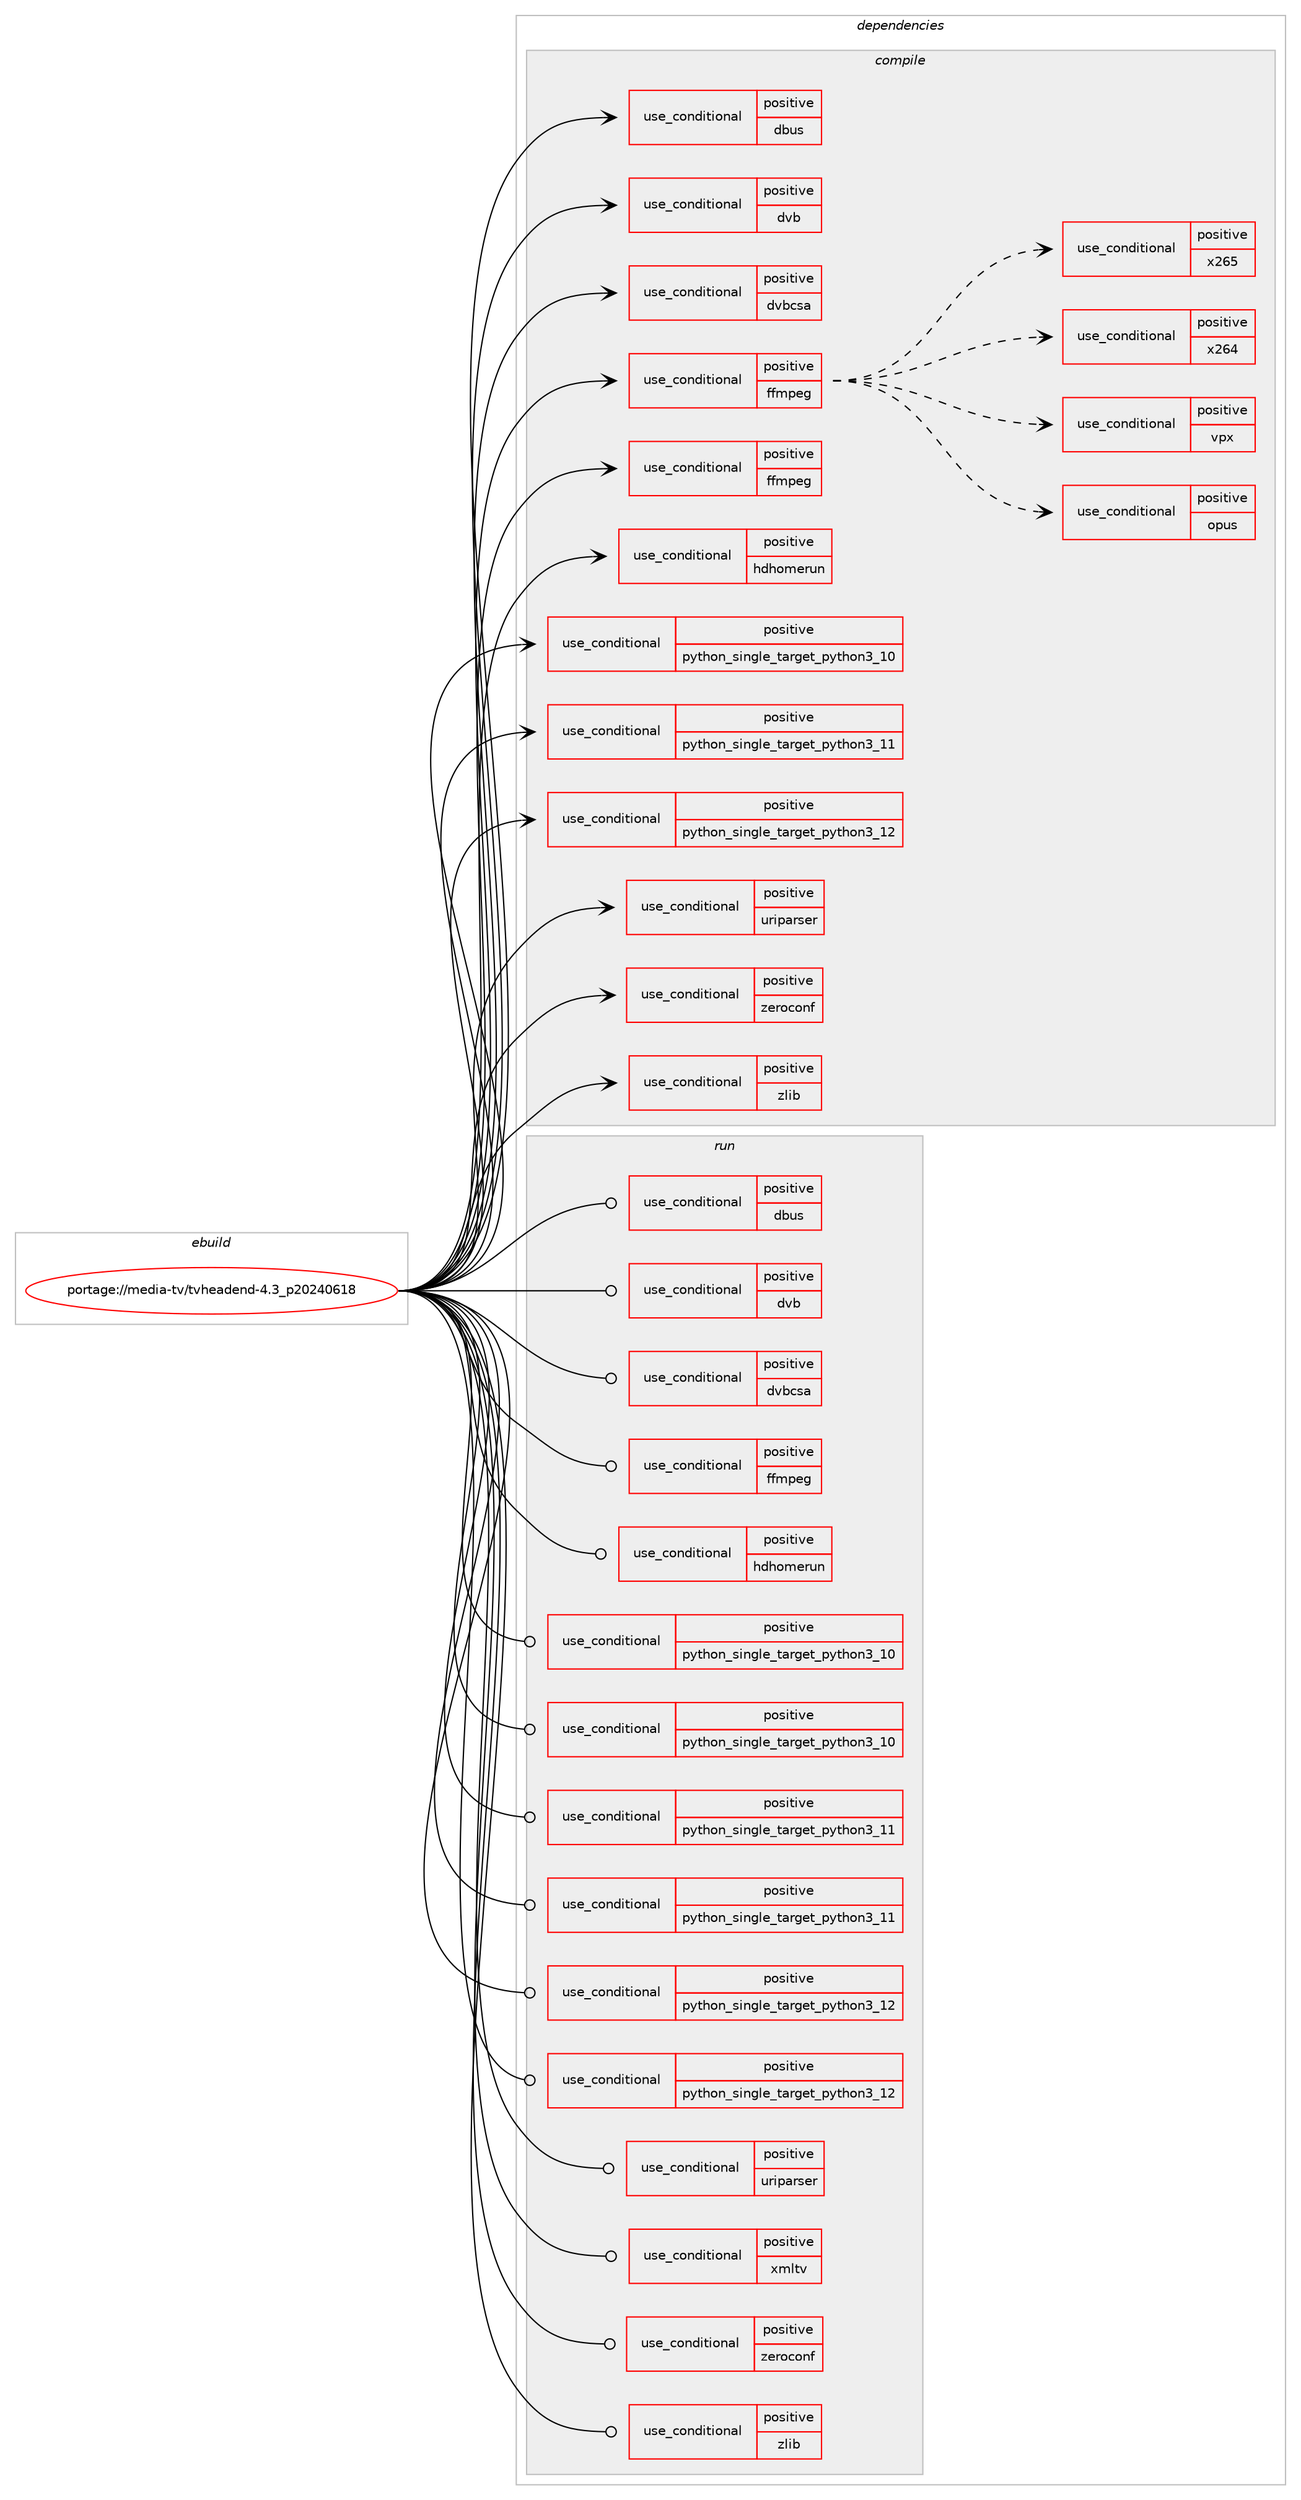 digraph prolog {

# *************
# Graph options
# *************

newrank=true;
concentrate=true;
compound=true;
graph [rankdir=LR,fontname=Helvetica,fontsize=10,ranksep=1.5];#, ranksep=2.5, nodesep=0.2];
edge  [arrowhead=vee];
node  [fontname=Helvetica,fontsize=10];

# **********
# The ebuild
# **********

subgraph cluster_leftcol {
color=gray;
rank=same;
label=<<i>ebuild</i>>;
id [label="portage://media-tv/tvheadend-4.3_p20240618", color=red, width=4, href="../media-tv/tvheadend-4.3_p20240618.svg"];
}

# ****************
# The dependencies
# ****************

subgraph cluster_midcol {
color=gray;
label=<<i>dependencies</i>>;
subgraph cluster_compile {
fillcolor="#eeeeee";
style=filled;
label=<<i>compile</i>>;
subgraph cond80668 {
dependency167124 [label=<<TABLE BORDER="0" CELLBORDER="1" CELLSPACING="0" CELLPADDING="4"><TR><TD ROWSPAN="3" CELLPADDING="10">use_conditional</TD></TR><TR><TD>positive</TD></TR><TR><TD>dbus</TD></TR></TABLE>>, shape=none, color=red];
# *** BEGIN UNKNOWN DEPENDENCY TYPE (TODO) ***
# dependency167124 -> package_dependency(portage://media-tv/tvheadend-4.3_p20240618,install,no,sys-apps,dbus,none,[,,],[],[])
# *** END UNKNOWN DEPENDENCY TYPE (TODO) ***

}
id:e -> dependency167124:w [weight=20,style="solid",arrowhead="vee"];
subgraph cond80669 {
dependency167125 [label=<<TABLE BORDER="0" CELLBORDER="1" CELLSPACING="0" CELLPADDING="4"><TR><TD ROWSPAN="3" CELLPADDING="10">use_conditional</TD></TR><TR><TD>positive</TD></TR><TR><TD>dvb</TD></TR></TABLE>>, shape=none, color=red];
# *** BEGIN UNKNOWN DEPENDENCY TYPE (TODO) ***
# dependency167125 -> package_dependency(portage://media-tv/tvheadend-4.3_p20240618,install,no,sys-kernel,linux-headers,none,[,,],[],[])
# *** END UNKNOWN DEPENDENCY TYPE (TODO) ***

}
id:e -> dependency167125:w [weight=20,style="solid",arrowhead="vee"];
subgraph cond80670 {
dependency167126 [label=<<TABLE BORDER="0" CELLBORDER="1" CELLSPACING="0" CELLPADDING="4"><TR><TD ROWSPAN="3" CELLPADDING="10">use_conditional</TD></TR><TR><TD>positive</TD></TR><TR><TD>dvbcsa</TD></TR></TABLE>>, shape=none, color=red];
# *** BEGIN UNKNOWN DEPENDENCY TYPE (TODO) ***
# dependency167126 -> package_dependency(portage://media-tv/tvheadend-4.3_p20240618,install,no,media-libs,libdvbcsa,none,[,,],[],[])
# *** END UNKNOWN DEPENDENCY TYPE (TODO) ***

}
id:e -> dependency167126:w [weight=20,style="solid",arrowhead="vee"];
subgraph cond80671 {
dependency167127 [label=<<TABLE BORDER="0" CELLBORDER="1" CELLSPACING="0" CELLPADDING="4"><TR><TD ROWSPAN="3" CELLPADDING="10">use_conditional</TD></TR><TR><TD>positive</TD></TR><TR><TD>ffmpeg</TD></TR></TABLE>>, shape=none, color=red];
subgraph cond80672 {
dependency167128 [label=<<TABLE BORDER="0" CELLBORDER="1" CELLSPACING="0" CELLPADDING="4"><TR><TD ROWSPAN="3" CELLPADDING="10">use_conditional</TD></TR><TR><TD>positive</TD></TR><TR><TD>opus</TD></TR></TABLE>>, shape=none, color=red];
# *** BEGIN UNKNOWN DEPENDENCY TYPE (TODO) ***
# dependency167128 -> package_dependency(portage://media-tv/tvheadend-4.3_p20240618,install,no,media-libs,opus,none,[,,],[],[])
# *** END UNKNOWN DEPENDENCY TYPE (TODO) ***

}
dependency167127:e -> dependency167128:w [weight=20,style="dashed",arrowhead="vee"];
subgraph cond80673 {
dependency167129 [label=<<TABLE BORDER="0" CELLBORDER="1" CELLSPACING="0" CELLPADDING="4"><TR><TD ROWSPAN="3" CELLPADDING="10">use_conditional</TD></TR><TR><TD>positive</TD></TR><TR><TD>vpx</TD></TR></TABLE>>, shape=none, color=red];
# *** BEGIN UNKNOWN DEPENDENCY TYPE (TODO) ***
# dependency167129 -> package_dependency(portage://media-tv/tvheadend-4.3_p20240618,install,no,media-libs,libvpx,none,[,,],[],[])
# *** END UNKNOWN DEPENDENCY TYPE (TODO) ***

}
dependency167127:e -> dependency167129:w [weight=20,style="dashed",arrowhead="vee"];
subgraph cond80674 {
dependency167130 [label=<<TABLE BORDER="0" CELLBORDER="1" CELLSPACING="0" CELLPADDING="4"><TR><TD ROWSPAN="3" CELLPADDING="10">use_conditional</TD></TR><TR><TD>positive</TD></TR><TR><TD>x264</TD></TR></TABLE>>, shape=none, color=red];
# *** BEGIN UNKNOWN DEPENDENCY TYPE (TODO) ***
# dependency167130 -> package_dependency(portage://media-tv/tvheadend-4.3_p20240618,install,no,media-libs,x264,none,[,,],[],[])
# *** END UNKNOWN DEPENDENCY TYPE (TODO) ***

}
dependency167127:e -> dependency167130:w [weight=20,style="dashed",arrowhead="vee"];
subgraph cond80675 {
dependency167131 [label=<<TABLE BORDER="0" CELLBORDER="1" CELLSPACING="0" CELLPADDING="4"><TR><TD ROWSPAN="3" CELLPADDING="10">use_conditional</TD></TR><TR><TD>positive</TD></TR><TR><TD>x265</TD></TR></TABLE>>, shape=none, color=red];
# *** BEGIN UNKNOWN DEPENDENCY TYPE (TODO) ***
# dependency167131 -> package_dependency(portage://media-tv/tvheadend-4.3_p20240618,install,no,media-libs,x265,none,[,,],[],[])
# *** END UNKNOWN DEPENDENCY TYPE (TODO) ***

}
dependency167127:e -> dependency167131:w [weight=20,style="dashed",arrowhead="vee"];
}
id:e -> dependency167127:w [weight=20,style="solid",arrowhead="vee"];
subgraph cond80676 {
dependency167132 [label=<<TABLE BORDER="0" CELLBORDER="1" CELLSPACING="0" CELLPADDING="4"><TR><TD ROWSPAN="3" CELLPADDING="10">use_conditional</TD></TR><TR><TD>positive</TD></TR><TR><TD>ffmpeg</TD></TR></TABLE>>, shape=none, color=red];
# *** BEGIN UNKNOWN DEPENDENCY TYPE (TODO) ***
# dependency167132 -> package_dependency(portage://media-tv/tvheadend-4.3_p20240618,install,no,media-video,ffmpeg,none,[,,],any_same_slot,[use(optenable(opus),none),use(optenable(vpx),none),use(optenable(x264),none),use(optenable(x265),none)])
# *** END UNKNOWN DEPENDENCY TYPE (TODO) ***

}
id:e -> dependency167132:w [weight=20,style="solid",arrowhead="vee"];
subgraph cond80677 {
dependency167133 [label=<<TABLE BORDER="0" CELLBORDER="1" CELLSPACING="0" CELLPADDING="4"><TR><TD ROWSPAN="3" CELLPADDING="10">use_conditional</TD></TR><TR><TD>positive</TD></TR><TR><TD>hdhomerun</TD></TR></TABLE>>, shape=none, color=red];
# *** BEGIN UNKNOWN DEPENDENCY TYPE (TODO) ***
# dependency167133 -> package_dependency(portage://media-tv/tvheadend-4.3_p20240618,install,no,media-libs,libhdhomerun,none,[,,],[],[])
# *** END UNKNOWN DEPENDENCY TYPE (TODO) ***

}
id:e -> dependency167133:w [weight=20,style="solid",arrowhead="vee"];
subgraph cond80678 {
dependency167134 [label=<<TABLE BORDER="0" CELLBORDER="1" CELLSPACING="0" CELLPADDING="4"><TR><TD ROWSPAN="3" CELLPADDING="10">use_conditional</TD></TR><TR><TD>positive</TD></TR><TR><TD>python_single_target_python3_10</TD></TR></TABLE>>, shape=none, color=red];
# *** BEGIN UNKNOWN DEPENDENCY TYPE (TODO) ***
# dependency167134 -> package_dependency(portage://media-tv/tvheadend-4.3_p20240618,install,no,dev-lang,python,none,[,,],[slot(3.10)],[])
# *** END UNKNOWN DEPENDENCY TYPE (TODO) ***

}
id:e -> dependency167134:w [weight=20,style="solid",arrowhead="vee"];
subgraph cond80679 {
dependency167135 [label=<<TABLE BORDER="0" CELLBORDER="1" CELLSPACING="0" CELLPADDING="4"><TR><TD ROWSPAN="3" CELLPADDING="10">use_conditional</TD></TR><TR><TD>positive</TD></TR><TR><TD>python_single_target_python3_11</TD></TR></TABLE>>, shape=none, color=red];
# *** BEGIN UNKNOWN DEPENDENCY TYPE (TODO) ***
# dependency167135 -> package_dependency(portage://media-tv/tvheadend-4.3_p20240618,install,no,dev-lang,python,none,[,,],[slot(3.11)],[])
# *** END UNKNOWN DEPENDENCY TYPE (TODO) ***

}
id:e -> dependency167135:w [weight=20,style="solid",arrowhead="vee"];
subgraph cond80680 {
dependency167136 [label=<<TABLE BORDER="0" CELLBORDER="1" CELLSPACING="0" CELLPADDING="4"><TR><TD ROWSPAN="3" CELLPADDING="10">use_conditional</TD></TR><TR><TD>positive</TD></TR><TR><TD>python_single_target_python3_12</TD></TR></TABLE>>, shape=none, color=red];
# *** BEGIN UNKNOWN DEPENDENCY TYPE (TODO) ***
# dependency167136 -> package_dependency(portage://media-tv/tvheadend-4.3_p20240618,install,no,dev-lang,python,none,[,,],[slot(3.12)],[])
# *** END UNKNOWN DEPENDENCY TYPE (TODO) ***

}
id:e -> dependency167136:w [weight=20,style="solid",arrowhead="vee"];
subgraph cond80681 {
dependency167137 [label=<<TABLE BORDER="0" CELLBORDER="1" CELLSPACING="0" CELLPADDING="4"><TR><TD ROWSPAN="3" CELLPADDING="10">use_conditional</TD></TR><TR><TD>positive</TD></TR><TR><TD>uriparser</TD></TR></TABLE>>, shape=none, color=red];
# *** BEGIN UNKNOWN DEPENDENCY TYPE (TODO) ***
# dependency167137 -> package_dependency(portage://media-tv/tvheadend-4.3_p20240618,install,no,dev-libs,uriparser,none,[,,],[],[])
# *** END UNKNOWN DEPENDENCY TYPE (TODO) ***

}
id:e -> dependency167137:w [weight=20,style="solid",arrowhead="vee"];
subgraph cond80682 {
dependency167138 [label=<<TABLE BORDER="0" CELLBORDER="1" CELLSPACING="0" CELLPADDING="4"><TR><TD ROWSPAN="3" CELLPADDING="10">use_conditional</TD></TR><TR><TD>positive</TD></TR><TR><TD>zeroconf</TD></TR></TABLE>>, shape=none, color=red];
# *** BEGIN UNKNOWN DEPENDENCY TYPE (TODO) ***
# dependency167138 -> package_dependency(portage://media-tv/tvheadend-4.3_p20240618,install,no,net-dns,avahi,none,[,,],[],[])
# *** END UNKNOWN DEPENDENCY TYPE (TODO) ***

}
id:e -> dependency167138:w [weight=20,style="solid",arrowhead="vee"];
subgraph cond80683 {
dependency167139 [label=<<TABLE BORDER="0" CELLBORDER="1" CELLSPACING="0" CELLPADDING="4"><TR><TD ROWSPAN="3" CELLPADDING="10">use_conditional</TD></TR><TR><TD>positive</TD></TR><TR><TD>zlib</TD></TR></TABLE>>, shape=none, color=red];
# *** BEGIN UNKNOWN DEPENDENCY TYPE (TODO) ***
# dependency167139 -> package_dependency(portage://media-tv/tvheadend-4.3_p20240618,install,no,sys-libs,zlib,none,[,,],[],[])
# *** END UNKNOWN DEPENDENCY TYPE (TODO) ***

}
id:e -> dependency167139:w [weight=20,style="solid",arrowhead="vee"];
# *** BEGIN UNKNOWN DEPENDENCY TYPE (TODO) ***
# id -> package_dependency(portage://media-tv/tvheadend-4.3_p20240618,install,no,acct-user,tvheadend,none,[,,],[],[])
# *** END UNKNOWN DEPENDENCY TYPE (TODO) ***

# *** BEGIN UNKNOWN DEPENDENCY TYPE (TODO) ***
# id -> package_dependency(portage://media-tv/tvheadend-4.3_p20240618,install,no,dev-libs,openssl,none,[,,],[slot(0),equal],[])
# *** END UNKNOWN DEPENDENCY TYPE (TODO) ***

# *** BEGIN UNKNOWN DEPENDENCY TYPE (TODO) ***
# id -> package_dependency(portage://media-tv/tvheadend-4.3_p20240618,install,no,virtual,libiconv,none,[,,],[],[])
# *** END UNKNOWN DEPENDENCY TYPE (TODO) ***

}
subgraph cluster_compileandrun {
fillcolor="#eeeeee";
style=filled;
label=<<i>compile and run</i>>;
}
subgraph cluster_run {
fillcolor="#eeeeee";
style=filled;
label=<<i>run</i>>;
subgraph cond80684 {
dependency167140 [label=<<TABLE BORDER="0" CELLBORDER="1" CELLSPACING="0" CELLPADDING="4"><TR><TD ROWSPAN="3" CELLPADDING="10">use_conditional</TD></TR><TR><TD>positive</TD></TR><TR><TD>dbus</TD></TR></TABLE>>, shape=none, color=red];
# *** BEGIN UNKNOWN DEPENDENCY TYPE (TODO) ***
# dependency167140 -> package_dependency(portage://media-tv/tvheadend-4.3_p20240618,run,no,sys-apps,dbus,none,[,,],[],[])
# *** END UNKNOWN DEPENDENCY TYPE (TODO) ***

}
id:e -> dependency167140:w [weight=20,style="solid",arrowhead="odot"];
subgraph cond80685 {
dependency167141 [label=<<TABLE BORDER="0" CELLBORDER="1" CELLSPACING="0" CELLPADDING="4"><TR><TD ROWSPAN="3" CELLPADDING="10">use_conditional</TD></TR><TR><TD>positive</TD></TR><TR><TD>dvb</TD></TR></TABLE>>, shape=none, color=red];
# *** BEGIN UNKNOWN DEPENDENCY TYPE (TODO) ***
# dependency167141 -> package_dependency(portage://media-tv/tvheadend-4.3_p20240618,run,no,media-tv,dtv-scan-tables,none,[,,],[],[])
# *** END UNKNOWN DEPENDENCY TYPE (TODO) ***

}
id:e -> dependency167141:w [weight=20,style="solid",arrowhead="odot"];
subgraph cond80686 {
dependency167142 [label=<<TABLE BORDER="0" CELLBORDER="1" CELLSPACING="0" CELLPADDING="4"><TR><TD ROWSPAN="3" CELLPADDING="10">use_conditional</TD></TR><TR><TD>positive</TD></TR><TR><TD>dvbcsa</TD></TR></TABLE>>, shape=none, color=red];
# *** BEGIN UNKNOWN DEPENDENCY TYPE (TODO) ***
# dependency167142 -> package_dependency(portage://media-tv/tvheadend-4.3_p20240618,run,no,media-libs,libdvbcsa,none,[,,],[],[])
# *** END UNKNOWN DEPENDENCY TYPE (TODO) ***

}
id:e -> dependency167142:w [weight=20,style="solid",arrowhead="odot"];
subgraph cond80687 {
dependency167143 [label=<<TABLE BORDER="0" CELLBORDER="1" CELLSPACING="0" CELLPADDING="4"><TR><TD ROWSPAN="3" CELLPADDING="10">use_conditional</TD></TR><TR><TD>positive</TD></TR><TR><TD>ffmpeg</TD></TR></TABLE>>, shape=none, color=red];
# *** BEGIN UNKNOWN DEPENDENCY TYPE (TODO) ***
# dependency167143 -> package_dependency(portage://media-tv/tvheadend-4.3_p20240618,run,no,media-video,ffmpeg,none,[,,],any_same_slot,[use(optenable(opus),none),use(optenable(vpx),none),use(optenable(x264),none),use(optenable(x265),none)])
# *** END UNKNOWN DEPENDENCY TYPE (TODO) ***

}
id:e -> dependency167143:w [weight=20,style="solid",arrowhead="odot"];
subgraph cond80688 {
dependency167144 [label=<<TABLE BORDER="0" CELLBORDER="1" CELLSPACING="0" CELLPADDING="4"><TR><TD ROWSPAN="3" CELLPADDING="10">use_conditional</TD></TR><TR><TD>positive</TD></TR><TR><TD>hdhomerun</TD></TR></TABLE>>, shape=none, color=red];
# *** BEGIN UNKNOWN DEPENDENCY TYPE (TODO) ***
# dependency167144 -> package_dependency(portage://media-tv/tvheadend-4.3_p20240618,run,no,media-libs,libhdhomerun,none,[,,],[],[])
# *** END UNKNOWN DEPENDENCY TYPE (TODO) ***

}
id:e -> dependency167144:w [weight=20,style="solid",arrowhead="odot"];
subgraph cond80689 {
dependency167145 [label=<<TABLE BORDER="0" CELLBORDER="1" CELLSPACING="0" CELLPADDING="4"><TR><TD ROWSPAN="3" CELLPADDING="10">use_conditional</TD></TR><TR><TD>positive</TD></TR><TR><TD>python_single_target_python3_10</TD></TR></TABLE>>, shape=none, color=red];
# *** BEGIN UNKNOWN DEPENDENCY TYPE (TODO) ***
# dependency167145 -> package_dependency(portage://media-tv/tvheadend-4.3_p20240618,run,no,dev-lang,python,none,[,,],[slot(3.10)],[])
# *** END UNKNOWN DEPENDENCY TYPE (TODO) ***

}
id:e -> dependency167145:w [weight=20,style="solid",arrowhead="odot"];
subgraph cond80690 {
dependency167146 [label=<<TABLE BORDER="0" CELLBORDER="1" CELLSPACING="0" CELLPADDING="4"><TR><TD ROWSPAN="3" CELLPADDING="10">use_conditional</TD></TR><TR><TD>positive</TD></TR><TR><TD>python_single_target_python3_10</TD></TR></TABLE>>, shape=none, color=red];
# *** BEGIN UNKNOWN DEPENDENCY TYPE (TODO) ***
# dependency167146 -> package_dependency(portage://media-tv/tvheadend-4.3_p20240618,run,no,dev-python,requests,none,[,,],[],[use(enable(python_targets_python3_10),negative)])
# *** END UNKNOWN DEPENDENCY TYPE (TODO) ***

}
id:e -> dependency167146:w [weight=20,style="solid",arrowhead="odot"];
subgraph cond80691 {
dependency167147 [label=<<TABLE BORDER="0" CELLBORDER="1" CELLSPACING="0" CELLPADDING="4"><TR><TD ROWSPAN="3" CELLPADDING="10">use_conditional</TD></TR><TR><TD>positive</TD></TR><TR><TD>python_single_target_python3_11</TD></TR></TABLE>>, shape=none, color=red];
# *** BEGIN UNKNOWN DEPENDENCY TYPE (TODO) ***
# dependency167147 -> package_dependency(portage://media-tv/tvheadend-4.3_p20240618,run,no,dev-lang,python,none,[,,],[slot(3.11)],[])
# *** END UNKNOWN DEPENDENCY TYPE (TODO) ***

}
id:e -> dependency167147:w [weight=20,style="solid",arrowhead="odot"];
subgraph cond80692 {
dependency167148 [label=<<TABLE BORDER="0" CELLBORDER="1" CELLSPACING="0" CELLPADDING="4"><TR><TD ROWSPAN="3" CELLPADDING="10">use_conditional</TD></TR><TR><TD>positive</TD></TR><TR><TD>python_single_target_python3_11</TD></TR></TABLE>>, shape=none, color=red];
# *** BEGIN UNKNOWN DEPENDENCY TYPE (TODO) ***
# dependency167148 -> package_dependency(portage://media-tv/tvheadend-4.3_p20240618,run,no,dev-python,requests,none,[,,],[],[use(enable(python_targets_python3_11),negative)])
# *** END UNKNOWN DEPENDENCY TYPE (TODO) ***

}
id:e -> dependency167148:w [weight=20,style="solid",arrowhead="odot"];
subgraph cond80693 {
dependency167149 [label=<<TABLE BORDER="0" CELLBORDER="1" CELLSPACING="0" CELLPADDING="4"><TR><TD ROWSPAN="3" CELLPADDING="10">use_conditional</TD></TR><TR><TD>positive</TD></TR><TR><TD>python_single_target_python3_12</TD></TR></TABLE>>, shape=none, color=red];
# *** BEGIN UNKNOWN DEPENDENCY TYPE (TODO) ***
# dependency167149 -> package_dependency(portage://media-tv/tvheadend-4.3_p20240618,run,no,dev-lang,python,none,[,,],[slot(3.12)],[])
# *** END UNKNOWN DEPENDENCY TYPE (TODO) ***

}
id:e -> dependency167149:w [weight=20,style="solid",arrowhead="odot"];
subgraph cond80694 {
dependency167150 [label=<<TABLE BORDER="0" CELLBORDER="1" CELLSPACING="0" CELLPADDING="4"><TR><TD ROWSPAN="3" CELLPADDING="10">use_conditional</TD></TR><TR><TD>positive</TD></TR><TR><TD>python_single_target_python3_12</TD></TR></TABLE>>, shape=none, color=red];
# *** BEGIN UNKNOWN DEPENDENCY TYPE (TODO) ***
# dependency167150 -> package_dependency(portage://media-tv/tvheadend-4.3_p20240618,run,no,dev-python,requests,none,[,,],[],[use(enable(python_targets_python3_12),negative)])
# *** END UNKNOWN DEPENDENCY TYPE (TODO) ***

}
id:e -> dependency167150:w [weight=20,style="solid",arrowhead="odot"];
subgraph cond80695 {
dependency167151 [label=<<TABLE BORDER="0" CELLBORDER="1" CELLSPACING="0" CELLPADDING="4"><TR><TD ROWSPAN="3" CELLPADDING="10">use_conditional</TD></TR><TR><TD>positive</TD></TR><TR><TD>uriparser</TD></TR></TABLE>>, shape=none, color=red];
# *** BEGIN UNKNOWN DEPENDENCY TYPE (TODO) ***
# dependency167151 -> package_dependency(portage://media-tv/tvheadend-4.3_p20240618,run,no,dev-libs,uriparser,none,[,,],[],[])
# *** END UNKNOWN DEPENDENCY TYPE (TODO) ***

}
id:e -> dependency167151:w [weight=20,style="solid",arrowhead="odot"];
subgraph cond80696 {
dependency167152 [label=<<TABLE BORDER="0" CELLBORDER="1" CELLSPACING="0" CELLPADDING="4"><TR><TD ROWSPAN="3" CELLPADDING="10">use_conditional</TD></TR><TR><TD>positive</TD></TR><TR><TD>xmltv</TD></TR></TABLE>>, shape=none, color=red];
# *** BEGIN UNKNOWN DEPENDENCY TYPE (TODO) ***
# dependency167152 -> package_dependency(portage://media-tv/tvheadend-4.3_p20240618,run,no,media-tv,xmltv,none,[,,],[],[])
# *** END UNKNOWN DEPENDENCY TYPE (TODO) ***

}
id:e -> dependency167152:w [weight=20,style="solid",arrowhead="odot"];
subgraph cond80697 {
dependency167153 [label=<<TABLE BORDER="0" CELLBORDER="1" CELLSPACING="0" CELLPADDING="4"><TR><TD ROWSPAN="3" CELLPADDING="10">use_conditional</TD></TR><TR><TD>positive</TD></TR><TR><TD>zeroconf</TD></TR></TABLE>>, shape=none, color=red];
# *** BEGIN UNKNOWN DEPENDENCY TYPE (TODO) ***
# dependency167153 -> package_dependency(portage://media-tv/tvheadend-4.3_p20240618,run,no,net-dns,avahi,none,[,,],[],[])
# *** END UNKNOWN DEPENDENCY TYPE (TODO) ***

}
id:e -> dependency167153:w [weight=20,style="solid",arrowhead="odot"];
subgraph cond80698 {
dependency167154 [label=<<TABLE BORDER="0" CELLBORDER="1" CELLSPACING="0" CELLPADDING="4"><TR><TD ROWSPAN="3" CELLPADDING="10">use_conditional</TD></TR><TR><TD>positive</TD></TR><TR><TD>zlib</TD></TR></TABLE>>, shape=none, color=red];
# *** BEGIN UNKNOWN DEPENDENCY TYPE (TODO) ***
# dependency167154 -> package_dependency(portage://media-tv/tvheadend-4.3_p20240618,run,no,sys-libs,zlib,none,[,,],[],[])
# *** END UNKNOWN DEPENDENCY TYPE (TODO) ***

}
id:e -> dependency167154:w [weight=20,style="solid",arrowhead="odot"];
# *** BEGIN UNKNOWN DEPENDENCY TYPE (TODO) ***
# id -> package_dependency(portage://media-tv/tvheadend-4.3_p20240618,run,no,acct-user,tvheadend,none,[,,],[],[])
# *** END UNKNOWN DEPENDENCY TYPE (TODO) ***

# *** BEGIN UNKNOWN DEPENDENCY TYPE (TODO) ***
# id -> package_dependency(portage://media-tv/tvheadend-4.3_p20240618,run,no,dev-libs,openssl,none,[,,],[slot(0),equal],[])
# *** END UNKNOWN DEPENDENCY TYPE (TODO) ***

# *** BEGIN UNKNOWN DEPENDENCY TYPE (TODO) ***
# id -> package_dependency(portage://media-tv/tvheadend-4.3_p20240618,run,no,virtual,libiconv,none,[,,],[],[])
# *** END UNKNOWN DEPENDENCY TYPE (TODO) ***

}
}

# **************
# The candidates
# **************

subgraph cluster_choices {
rank=same;
color=gray;
label=<<i>candidates</i>>;

}

}
